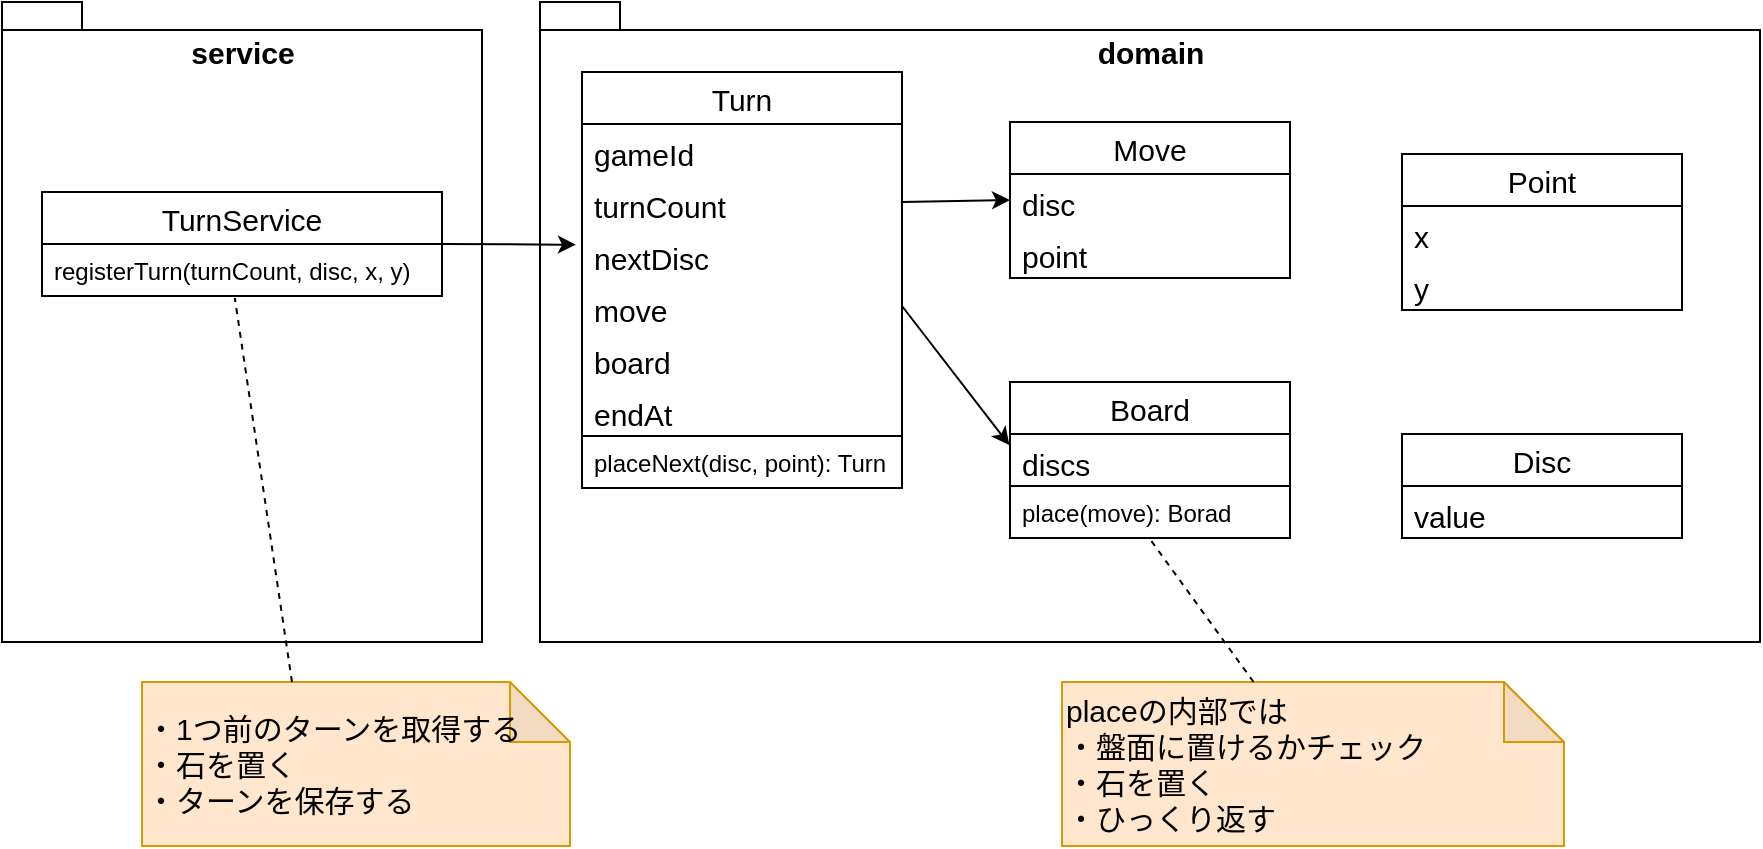 <mxfile>
    <diagram id="-HGC38cmC3FMo1T9sCR-" name="ページ1">
        <mxGraphModel dx="1646" dy="577" grid="0" gridSize="10" guides="1" tooltips="1" connect="1" arrows="1" fold="1" page="0" pageScale="1" pageWidth="827" pageHeight="1169" math="0" shadow="0">
            <root>
                <mxCell id="0"/>
                <mxCell id="1" parent="0"/>
                <mxCell id="33" value="domain" style="shape=folder;fontStyle=1;spacingTop=10;tabWidth=40;tabHeight=14;tabPosition=left;html=1;fillColor=none;verticalAlign=top;fontSize=15;" vertex="1" parent="1">
                    <mxGeometry x="39" y="140" width="610" height="320" as="geometry"/>
                </mxCell>
                <mxCell id="2" value="Turn" style="swimlane;fontStyle=0;childLayout=stackLayout;horizontal=1;startSize=26;fillColor=none;horizontalStack=0;resizeParent=1;resizeParentMax=0;resizeLast=0;collapsible=1;marginBottom=0;fontSize=15;" vertex="1" parent="1">
                    <mxGeometry x="60" y="175" width="160" height="208" as="geometry">
                        <mxRectangle x="70" y="240" width="60" height="30" as="alternateBounds"/>
                    </mxGeometry>
                </mxCell>
                <mxCell id="3" value="gameId" style="text;strokeColor=none;fillColor=none;align=left;verticalAlign=top;spacingLeft=4;spacingRight=4;overflow=hidden;rotatable=0;points=[[0,0.5],[1,0.5]];portConstraint=eastwest;fontSize=15;" vertex="1" parent="2">
                    <mxGeometry y="26" width="160" height="26" as="geometry"/>
                </mxCell>
                <mxCell id="4" value="turnCount" style="text;strokeColor=none;fillColor=none;align=left;verticalAlign=top;spacingLeft=4;spacingRight=4;overflow=hidden;rotatable=0;points=[[0,0.5],[1,0.5]];portConstraint=eastwest;fontSize=15;" vertex="1" parent="2">
                    <mxGeometry y="52" width="160" height="26" as="geometry"/>
                </mxCell>
                <mxCell id="5" value="nextDisc" style="text;strokeColor=none;fillColor=none;align=left;verticalAlign=top;spacingLeft=4;spacingRight=4;overflow=hidden;rotatable=0;points=[[0,0.5],[1,0.5]];portConstraint=eastwest;fontSize=15;" vertex="1" parent="2">
                    <mxGeometry y="78" width="160" height="26" as="geometry"/>
                </mxCell>
                <mxCell id="6" value="move" style="text;strokeColor=none;fillColor=none;align=left;verticalAlign=top;spacingLeft=4;spacingRight=4;overflow=hidden;rotatable=0;points=[[0,0.5],[1,0.5]];portConstraint=eastwest;fontSize=15;" vertex="1" parent="2">
                    <mxGeometry y="104" width="160" height="26" as="geometry"/>
                </mxCell>
                <mxCell id="7" value="board" style="text;strokeColor=none;fillColor=none;align=left;verticalAlign=top;spacingLeft=4;spacingRight=4;overflow=hidden;rotatable=0;points=[[0,0.5],[1,0.5]];portConstraint=eastwest;fontSize=15;" vertex="1" parent="2">
                    <mxGeometry y="130" width="160" height="26" as="geometry"/>
                </mxCell>
                <mxCell id="8" value="endAt" style="text;strokeColor=none;fillColor=none;align=left;verticalAlign=top;spacingLeft=4;spacingRight=4;overflow=hidden;rotatable=0;points=[[0,0.5],[1,0.5]];portConstraint=eastwest;fontSize=15;" vertex="1" parent="2">
                    <mxGeometry y="156" width="160" height="26" as="geometry"/>
                </mxCell>
                <mxCell id="40" value="placeNext(disc, point): Turn" style="text;strokeColor=default;fillColor=none;align=left;verticalAlign=top;spacingLeft=4;spacingRight=4;overflow=hidden;rotatable=0;points=[[0,0.5],[1,0.5]];portConstraint=eastwest;fontSize=12;" vertex="1" parent="2">
                    <mxGeometry y="182" width="160" height="26" as="geometry"/>
                </mxCell>
                <mxCell id="9" value="Move" style="swimlane;fontStyle=0;childLayout=stackLayout;horizontal=1;startSize=26;fillColor=none;horizontalStack=0;resizeParent=1;resizeParentMax=0;resizeLast=0;collapsible=1;marginBottom=0;fontSize=15;" vertex="1" parent="1">
                    <mxGeometry x="274" y="200" width="140" height="78" as="geometry"/>
                </mxCell>
                <mxCell id="10" value="disc" style="text;strokeColor=none;fillColor=none;align=left;verticalAlign=top;spacingLeft=4;spacingRight=4;overflow=hidden;rotatable=0;points=[[0,0.5],[1,0.5]];portConstraint=eastwest;fontSize=15;" vertex="1" parent="9">
                    <mxGeometry y="26" width="140" height="26" as="geometry"/>
                </mxCell>
                <mxCell id="11" value="point" style="text;strokeColor=none;fillColor=none;align=left;verticalAlign=top;spacingLeft=4;spacingRight=4;overflow=hidden;rotatable=0;points=[[0,0.5],[1,0.5]];portConstraint=eastwest;fontSize=15;" vertex="1" parent="9">
                    <mxGeometry y="52" width="140" height="26" as="geometry"/>
                </mxCell>
                <mxCell id="16" value="Board" style="swimlane;fontStyle=0;childLayout=stackLayout;horizontal=1;startSize=26;fillColor=none;horizontalStack=0;resizeParent=1;resizeParentMax=0;resizeLast=0;collapsible=1;marginBottom=0;fontSize=15;" vertex="1" parent="1">
                    <mxGeometry x="274" y="330" width="140" height="78" as="geometry"/>
                </mxCell>
                <mxCell id="17" value="discs" style="text;strokeColor=none;fillColor=none;align=left;verticalAlign=top;spacingLeft=4;spacingRight=4;overflow=hidden;rotatable=0;points=[[0,0.5],[1,0.5]];portConstraint=eastwest;fontSize=15;" vertex="1" parent="16">
                    <mxGeometry y="26" width="140" height="26" as="geometry"/>
                </mxCell>
                <mxCell id="49" value="place(move): Borad" style="text;strokeColor=default;fillColor=none;align=left;verticalAlign=top;spacingLeft=4;spacingRight=4;overflow=hidden;rotatable=0;points=[[0,0.5],[1,0.5]];portConstraint=eastwest;fontSize=12;" vertex="1" parent="16">
                    <mxGeometry y="52" width="140" height="26" as="geometry"/>
                </mxCell>
                <mxCell id="20" value="Disc" style="swimlane;fontStyle=0;childLayout=stackLayout;horizontal=1;startSize=26;fillColor=none;horizontalStack=0;resizeParent=1;resizeParentMax=0;resizeLast=0;collapsible=1;marginBottom=0;fontSize=15;" vertex="1" parent="1">
                    <mxGeometry x="470" y="356" width="140" height="52" as="geometry"/>
                </mxCell>
                <mxCell id="21" value="value" style="text;strokeColor=none;fillColor=none;align=left;verticalAlign=top;spacingLeft=4;spacingRight=4;overflow=hidden;rotatable=0;points=[[0,0.5],[1,0.5]];portConstraint=eastwest;fontSize=15;" vertex="1" parent="20">
                    <mxGeometry y="26" width="140" height="26" as="geometry"/>
                </mxCell>
                <mxCell id="22" value="Point" style="swimlane;fontStyle=0;childLayout=stackLayout;horizontal=1;startSize=26;fillColor=none;horizontalStack=0;resizeParent=1;resizeParentMax=0;resizeLast=0;collapsible=1;marginBottom=0;fontSize=15;" vertex="1" parent="1">
                    <mxGeometry x="470" y="216" width="140" height="78" as="geometry"/>
                </mxCell>
                <mxCell id="23" value="x" style="text;strokeColor=none;fillColor=none;align=left;verticalAlign=top;spacingLeft=4;spacingRight=4;overflow=hidden;rotatable=0;points=[[0,0.5],[1,0.5]];portConstraint=eastwest;fontSize=15;" vertex="1" parent="22">
                    <mxGeometry y="26" width="140" height="26" as="geometry"/>
                </mxCell>
                <mxCell id="24" value="y" style="text;strokeColor=none;fillColor=none;align=left;verticalAlign=top;spacingLeft=4;spacingRight=4;overflow=hidden;rotatable=0;points=[[0,0.5],[1,0.5]];portConstraint=eastwest;fontSize=15;" vertex="1" parent="22">
                    <mxGeometry y="52" width="140" height="26" as="geometry"/>
                </mxCell>
                <mxCell id="25" style="edgeStyle=none;html=1;exitX=1;exitY=0.5;exitDx=0;exitDy=0;entryX=0;entryY=0.5;entryDx=0;entryDy=0;fontSize=15;" edge="1" parent="1" source="4" target="10">
                    <mxGeometry relative="1" as="geometry"/>
                </mxCell>
                <mxCell id="26" style="edgeStyle=none;html=1;exitX=1;exitY=0.5;exitDx=0;exitDy=0;entryX=-0.002;entryY=0.216;entryDx=0;entryDy=0;entryPerimeter=0;fontSize=15;" edge="1" parent="1" source="6" target="17">
                    <mxGeometry relative="1" as="geometry"/>
                </mxCell>
                <mxCell id="34" value="service" style="shape=folder;fontStyle=1;spacingTop=10;tabWidth=40;tabHeight=14;tabPosition=left;html=1;fillColor=none;verticalAlign=top;fontSize=15;" vertex="1" parent="1">
                    <mxGeometry x="-230" y="140" width="240" height="320" as="geometry"/>
                </mxCell>
                <mxCell id="36" value="&lt;font color=&quot;#000000&quot; style=&quot;font-size: 15px;&quot;&gt;・1つ前のターンを取得する&lt;br style=&quot;font-size: 15px;&quot;&gt;・石を置く&lt;br style=&quot;font-size: 15px;&quot;&gt;・ターンを保存する&lt;br style=&quot;font-size: 15px;&quot;&gt;&lt;/font&gt;" style="shape=note;whiteSpace=wrap;html=1;backgroundOutline=1;darkOpacity=0.05;fillColor=#ffe6cc;strokeColor=#d79b00;align=left;fontSize=15;" vertex="1" parent="1">
                    <mxGeometry x="-160" y="480" width="214" height="82" as="geometry"/>
                </mxCell>
                <mxCell id="37" value="" style="endArrow=none;html=1;exitX=0;exitY=0;exitDx=75;exitDy=0;exitPerimeter=0;entryX=0.482;entryY=1.038;entryDx=0;entryDy=0;entryPerimeter=0;dashed=1;fontSize=15;" edge="1" parent="1" source="36" target="48">
                    <mxGeometry width="50" height="50" relative="1" as="geometry">
                        <mxPoint x="-80" y="470" as="sourcePoint"/>
                        <mxPoint x="-120.51" y="290.7" as="targetPoint"/>
                    </mxGeometry>
                </mxCell>
                <mxCell id="53" style="edgeStyle=none;html=1;exitX=1;exitY=0.5;exitDx=0;exitDy=0;entryX=-0.019;entryY=0.321;entryDx=0;entryDy=0;entryPerimeter=0;fontSize=15;" edge="1" parent="1" source="41" target="5">
                    <mxGeometry relative="1" as="geometry"/>
                </mxCell>
                <mxCell id="41" value="TurnService" style="swimlane;fontStyle=0;childLayout=stackLayout;horizontal=1;startSize=26;fillColor=none;horizontalStack=0;resizeParent=1;resizeParentMax=0;resizeLast=0;collapsible=1;marginBottom=0;fontSize=15;" vertex="1" parent="1">
                    <mxGeometry x="-210" y="235" width="200" height="52" as="geometry">
                        <mxRectangle x="70" y="240" width="60" height="30" as="alternateBounds"/>
                    </mxGeometry>
                </mxCell>
                <mxCell id="48" value="registerTurn(turnCount, disc, x, y)" style="text;strokeColor=default;fillColor=none;align=left;verticalAlign=top;spacingLeft=4;spacingRight=4;overflow=hidden;rotatable=0;points=[[0,0.5],[1,0.5]];portConstraint=eastwest;fontSize=12;" vertex="1" parent="41">
                    <mxGeometry y="26" width="200" height="26" as="geometry"/>
                </mxCell>
                <mxCell id="50" value="&lt;font color=&quot;#000000&quot; style=&quot;font-size: 15px;&quot;&gt;placeの内部では&lt;br style=&quot;font-size: 15px;&quot;&gt;・盤面に置けるかチェック&lt;br style=&quot;font-size: 15px;&quot;&gt;・石を置く&lt;br style=&quot;font-size: 15px;&quot;&gt;・ひっくり返す&lt;br style=&quot;font-size: 15px;&quot;&gt;&lt;/font&gt;" style="shape=note;whiteSpace=wrap;html=1;backgroundOutline=1;darkOpacity=0.05;fillColor=#ffe6cc;strokeColor=#d79b00;align=left;fontSize=15;" vertex="1" parent="1">
                    <mxGeometry x="300" y="480" width="251" height="82" as="geometry"/>
                </mxCell>
                <mxCell id="51" value="" style="endArrow=none;html=1;entryX=0.505;entryY=1.06;entryDx=0;entryDy=0;entryPerimeter=0;dashed=1;fontSize=15;" edge="1" parent="1" source="50" target="49">
                    <mxGeometry width="50" height="50" relative="1" as="geometry">
                        <mxPoint x="273.6" y="607.01" as="sourcePoint"/>
                        <mxPoint x="240.0" y="409.998" as="targetPoint"/>
                    </mxGeometry>
                </mxCell>
            </root>
        </mxGraphModel>
    </diagram>
</mxfile>